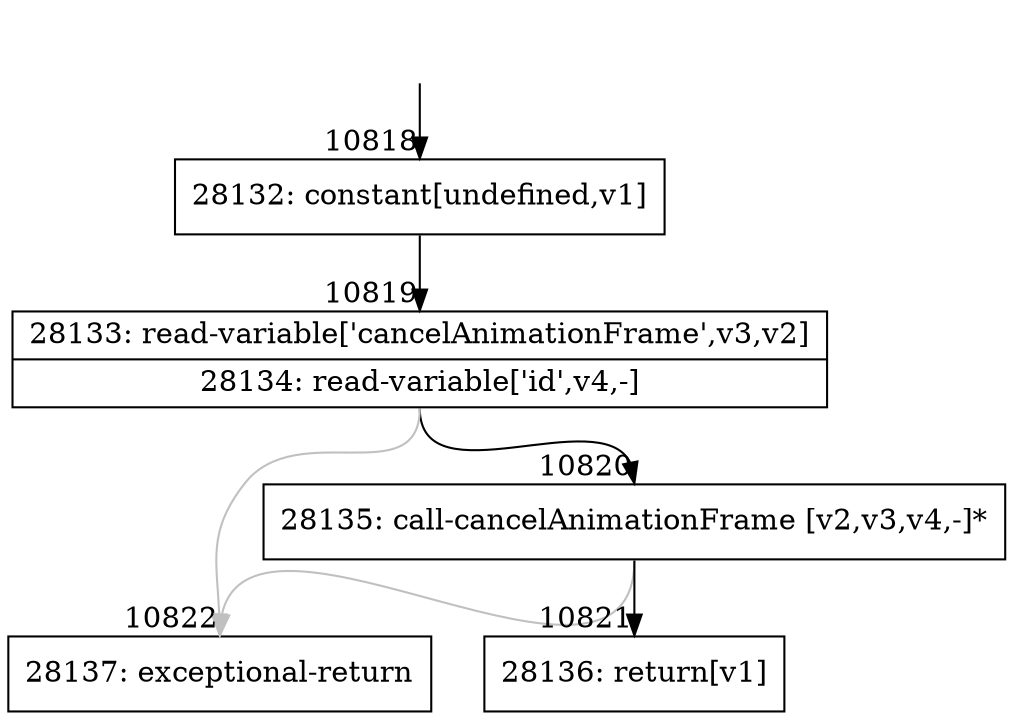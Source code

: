 digraph {
rankdir="TD"
BB_entry836[shape=none,label=""];
BB_entry836 -> BB10818 [tailport=s, headport=n, headlabel="    10818"]
BB10818 [shape=record label="{28132: constant[undefined,v1]}" ] 
BB10818 -> BB10819 [tailport=s, headport=n, headlabel="      10819"]
BB10819 [shape=record label="{28133: read-variable['cancelAnimationFrame',v3,v2]|28134: read-variable['id',v4,-]}" ] 
BB10819 -> BB10820 [tailport=s, headport=n, headlabel="      10820"]
BB10819 -> BB10822 [tailport=s, headport=n, color=gray, headlabel="      10822"]
BB10820 [shape=record label="{28135: call-cancelAnimationFrame [v2,v3,v4,-]*}" ] 
BB10820 -> BB10821 [tailport=s, headport=n, headlabel="      10821"]
BB10820 -> BB10822 [tailport=s, headport=n, color=gray]
BB10821 [shape=record label="{28136: return[v1]}" ] 
BB10822 [shape=record label="{28137: exceptional-return}" ] 
//#$~ 14853
}
